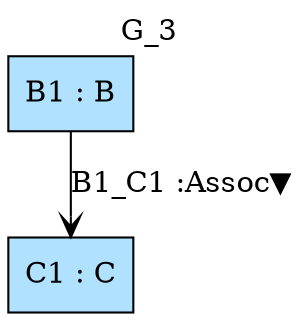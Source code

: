 digraph {graph[label=G_3,labelloc=tl,labelfontsize=12];
"B1"[shape=box,fillcolor=lightskyblue1,style = filled,label="B1 : B"];
"C1"[shape=box,fillcolor=lightskyblue1,style = filled,label="C1 : C"];

"B1"->"C1"[label="B1_C1 :Assoc▼",arrowhead=vee];
}